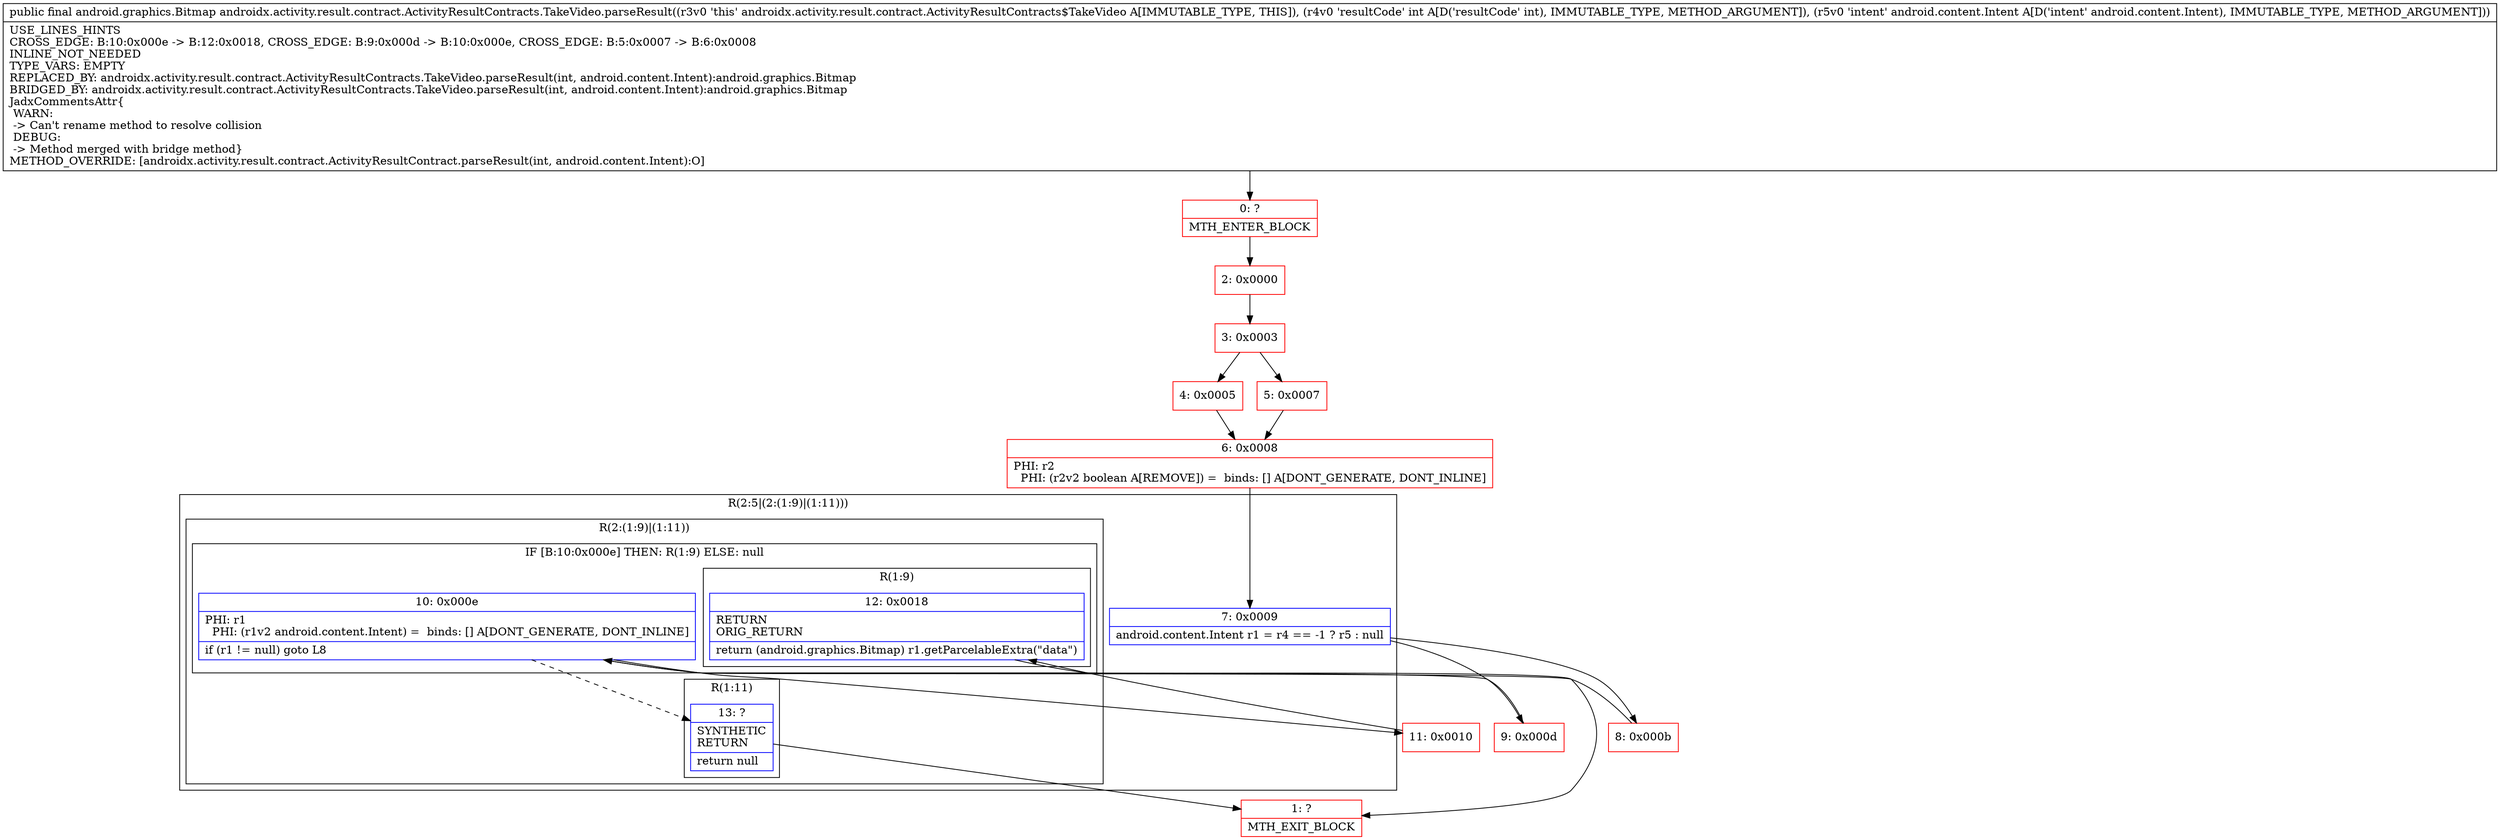 digraph "CFG forandroidx.activity.result.contract.ActivityResultContracts.TakeVideo.parseResult(ILandroid\/content\/Intent;)Landroid\/graphics\/Bitmap;" {
subgraph cluster_Region_506898599 {
label = "R(2:5|(2:(1:9)|(1:11)))";
node [shape=record,color=blue];
Node_7 [shape=record,label="{7\:\ 0x0009|android.content.Intent r1 = r4 == \-1 ? r5 : null\l}"];
subgraph cluster_Region_1747941179 {
label = "R(2:(1:9)|(1:11))";
node [shape=record,color=blue];
subgraph cluster_IfRegion_219697810 {
label = "IF [B:10:0x000e] THEN: R(1:9) ELSE: null";
node [shape=record,color=blue];
Node_10 [shape=record,label="{10\:\ 0x000e|PHI: r1 \l  PHI: (r1v2 android.content.Intent) =  binds: [] A[DONT_GENERATE, DONT_INLINE]\l|if (r1 != null) goto L8\l}"];
subgraph cluster_Region_333042672 {
label = "R(1:9)";
node [shape=record,color=blue];
Node_12 [shape=record,label="{12\:\ 0x0018|RETURN\lORIG_RETURN\l|return (android.graphics.Bitmap) r1.getParcelableExtra(\"data\")\l}"];
}
}
subgraph cluster_Region_121859936 {
label = "R(1:11)";
node [shape=record,color=blue];
Node_13 [shape=record,label="{13\:\ ?|SYNTHETIC\lRETURN\l|return null\l}"];
}
}
}
Node_0 [shape=record,color=red,label="{0\:\ ?|MTH_ENTER_BLOCK\l}"];
Node_2 [shape=record,color=red,label="{2\:\ 0x0000}"];
Node_3 [shape=record,color=red,label="{3\:\ 0x0003}"];
Node_4 [shape=record,color=red,label="{4\:\ 0x0005}"];
Node_6 [shape=record,color=red,label="{6\:\ 0x0008|PHI: r2 \l  PHI: (r2v2 boolean A[REMOVE]) =  binds: [] A[DONT_GENERATE, DONT_INLINE]\l}"];
Node_8 [shape=record,color=red,label="{8\:\ 0x000b}"];
Node_11 [shape=record,color=red,label="{11\:\ 0x0010}"];
Node_1 [shape=record,color=red,label="{1\:\ ?|MTH_EXIT_BLOCK\l}"];
Node_9 [shape=record,color=red,label="{9\:\ 0x000d}"];
Node_5 [shape=record,color=red,label="{5\:\ 0x0007}"];
MethodNode[shape=record,label="{public final android.graphics.Bitmap androidx.activity.result.contract.ActivityResultContracts.TakeVideo.parseResult((r3v0 'this' androidx.activity.result.contract.ActivityResultContracts$TakeVideo A[IMMUTABLE_TYPE, THIS]), (r4v0 'resultCode' int A[D('resultCode' int), IMMUTABLE_TYPE, METHOD_ARGUMENT]), (r5v0 'intent' android.content.Intent A[D('intent' android.content.Intent), IMMUTABLE_TYPE, METHOD_ARGUMENT]))  | USE_LINES_HINTS\lCROSS_EDGE: B:10:0x000e \-\> B:12:0x0018, CROSS_EDGE: B:9:0x000d \-\> B:10:0x000e, CROSS_EDGE: B:5:0x0007 \-\> B:6:0x0008\lINLINE_NOT_NEEDED\lTYPE_VARS: EMPTY\lREPLACED_BY: androidx.activity.result.contract.ActivityResultContracts.TakeVideo.parseResult(int, android.content.Intent):android.graphics.Bitmap\lBRIDGED_BY: androidx.activity.result.contract.ActivityResultContracts.TakeVideo.parseResult(int, android.content.Intent):android.graphics.Bitmap\lJadxCommentsAttr\{\l WARN: \l \-\> Can't rename method to resolve collision\l DEBUG: \l \-\> Method merged with bridge method\}\lMETHOD_OVERRIDE: [androidx.activity.result.contract.ActivityResultContract.parseResult(int, android.content.Intent):O]\l}"];
MethodNode -> Node_0;Node_7 -> Node_8;
Node_7 -> Node_9;
Node_10 -> Node_11;
Node_10 -> Node_13[style=dashed];
Node_12 -> Node_1;
Node_13 -> Node_1;
Node_0 -> Node_2;
Node_2 -> Node_3;
Node_3 -> Node_4;
Node_3 -> Node_5;
Node_4 -> Node_6;
Node_6 -> Node_7;
Node_8 -> Node_10;
Node_11 -> Node_12;
Node_9 -> Node_10;
Node_5 -> Node_6;
}

